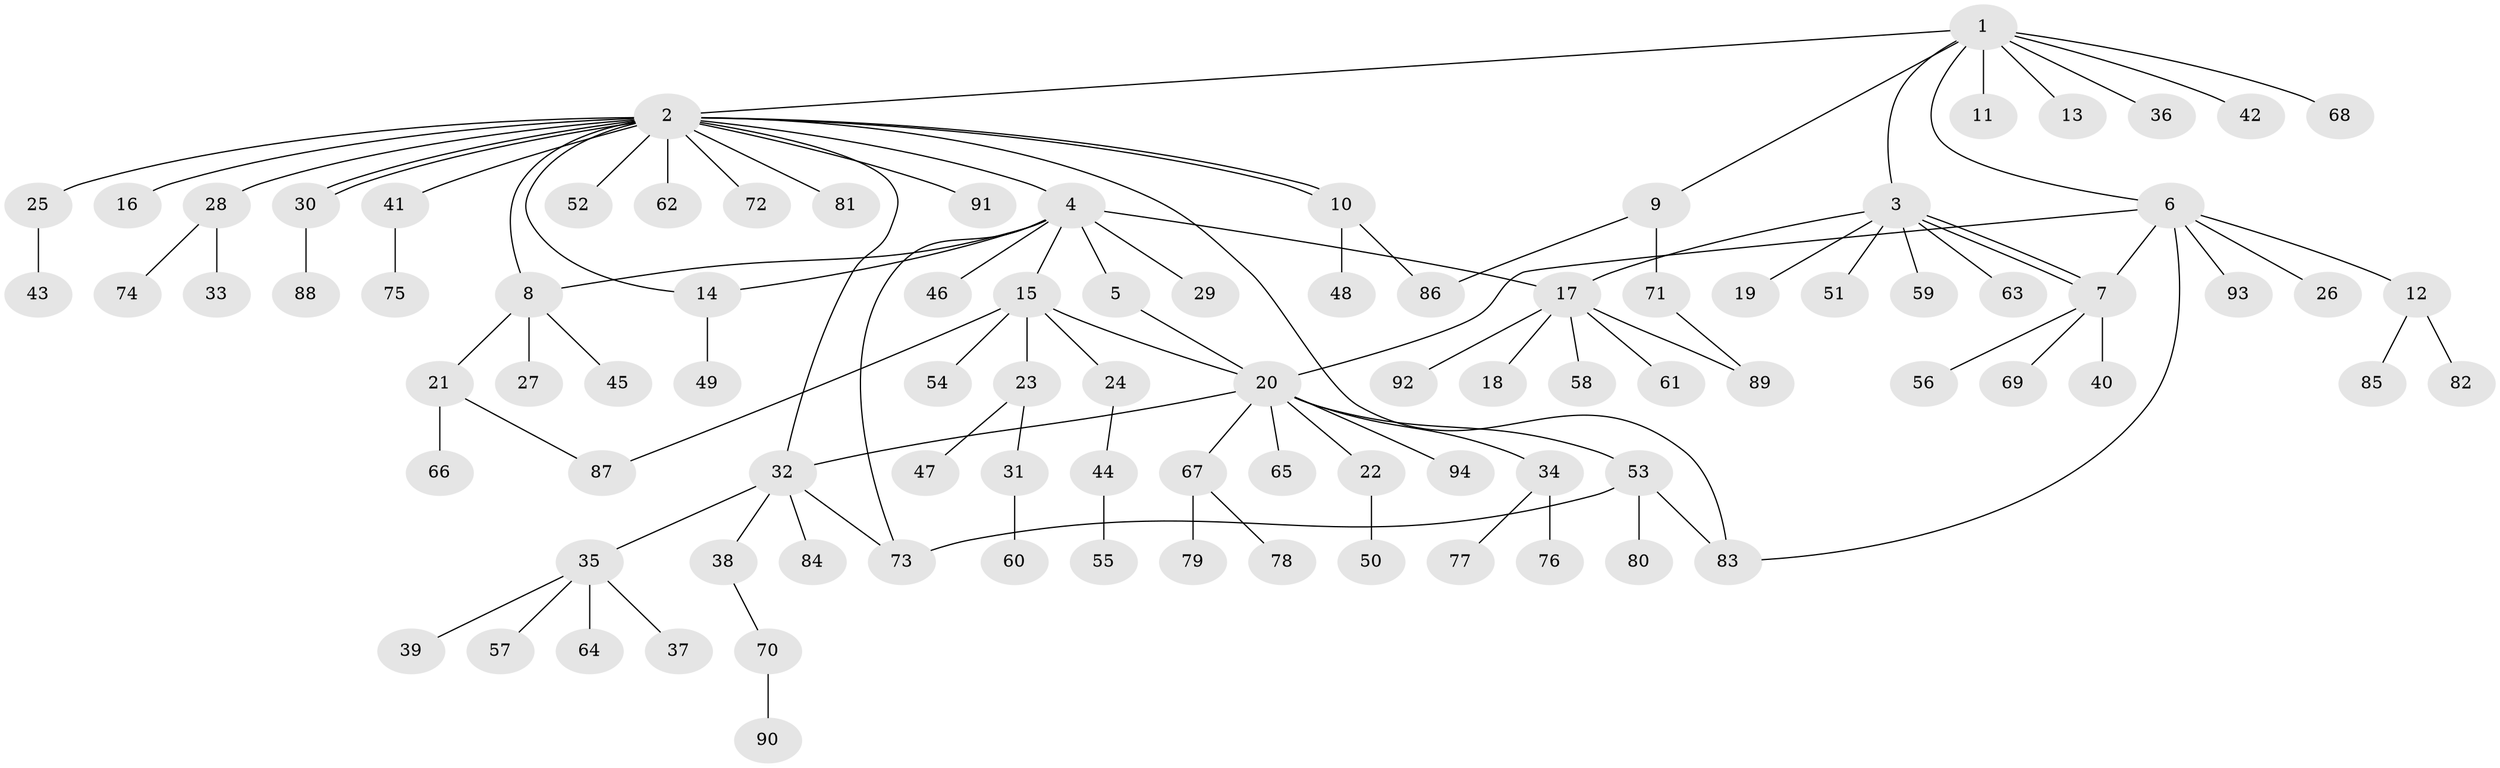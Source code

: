 // Generated by graph-tools (version 1.1) at 2025/35/03/09/25 02:35:40]
// undirected, 94 vertices, 110 edges
graph export_dot {
graph [start="1"]
  node [color=gray90,style=filled];
  1;
  2;
  3;
  4;
  5;
  6;
  7;
  8;
  9;
  10;
  11;
  12;
  13;
  14;
  15;
  16;
  17;
  18;
  19;
  20;
  21;
  22;
  23;
  24;
  25;
  26;
  27;
  28;
  29;
  30;
  31;
  32;
  33;
  34;
  35;
  36;
  37;
  38;
  39;
  40;
  41;
  42;
  43;
  44;
  45;
  46;
  47;
  48;
  49;
  50;
  51;
  52;
  53;
  54;
  55;
  56;
  57;
  58;
  59;
  60;
  61;
  62;
  63;
  64;
  65;
  66;
  67;
  68;
  69;
  70;
  71;
  72;
  73;
  74;
  75;
  76;
  77;
  78;
  79;
  80;
  81;
  82;
  83;
  84;
  85;
  86;
  87;
  88;
  89;
  90;
  91;
  92;
  93;
  94;
  1 -- 2;
  1 -- 3;
  1 -- 6;
  1 -- 9;
  1 -- 11;
  1 -- 13;
  1 -- 36;
  1 -- 42;
  1 -- 68;
  2 -- 4;
  2 -- 8;
  2 -- 10;
  2 -- 10;
  2 -- 14;
  2 -- 16;
  2 -- 25;
  2 -- 28;
  2 -- 30;
  2 -- 30;
  2 -- 32;
  2 -- 41;
  2 -- 52;
  2 -- 62;
  2 -- 72;
  2 -- 81;
  2 -- 83;
  2 -- 91;
  3 -- 7;
  3 -- 7;
  3 -- 17;
  3 -- 19;
  3 -- 51;
  3 -- 59;
  3 -- 63;
  4 -- 5;
  4 -- 8;
  4 -- 14;
  4 -- 15;
  4 -- 17;
  4 -- 29;
  4 -- 46;
  4 -- 73;
  5 -- 20;
  6 -- 7;
  6 -- 12;
  6 -- 20;
  6 -- 26;
  6 -- 83;
  6 -- 93;
  7 -- 40;
  7 -- 56;
  7 -- 69;
  8 -- 21;
  8 -- 27;
  8 -- 45;
  9 -- 71;
  9 -- 86;
  10 -- 48;
  10 -- 86;
  12 -- 82;
  12 -- 85;
  14 -- 49;
  15 -- 20;
  15 -- 23;
  15 -- 24;
  15 -- 54;
  15 -- 87;
  17 -- 18;
  17 -- 58;
  17 -- 61;
  17 -- 89;
  17 -- 92;
  20 -- 22;
  20 -- 32;
  20 -- 34;
  20 -- 53;
  20 -- 65;
  20 -- 67;
  20 -- 94;
  21 -- 66;
  21 -- 87;
  22 -- 50;
  23 -- 31;
  23 -- 47;
  24 -- 44;
  25 -- 43;
  28 -- 33;
  28 -- 74;
  30 -- 88;
  31 -- 60;
  32 -- 35;
  32 -- 38;
  32 -- 73;
  32 -- 84;
  34 -- 76;
  34 -- 77;
  35 -- 37;
  35 -- 39;
  35 -- 57;
  35 -- 64;
  38 -- 70;
  41 -- 75;
  44 -- 55;
  53 -- 73;
  53 -- 80;
  53 -- 83;
  67 -- 78;
  67 -- 79;
  70 -- 90;
  71 -- 89;
}
